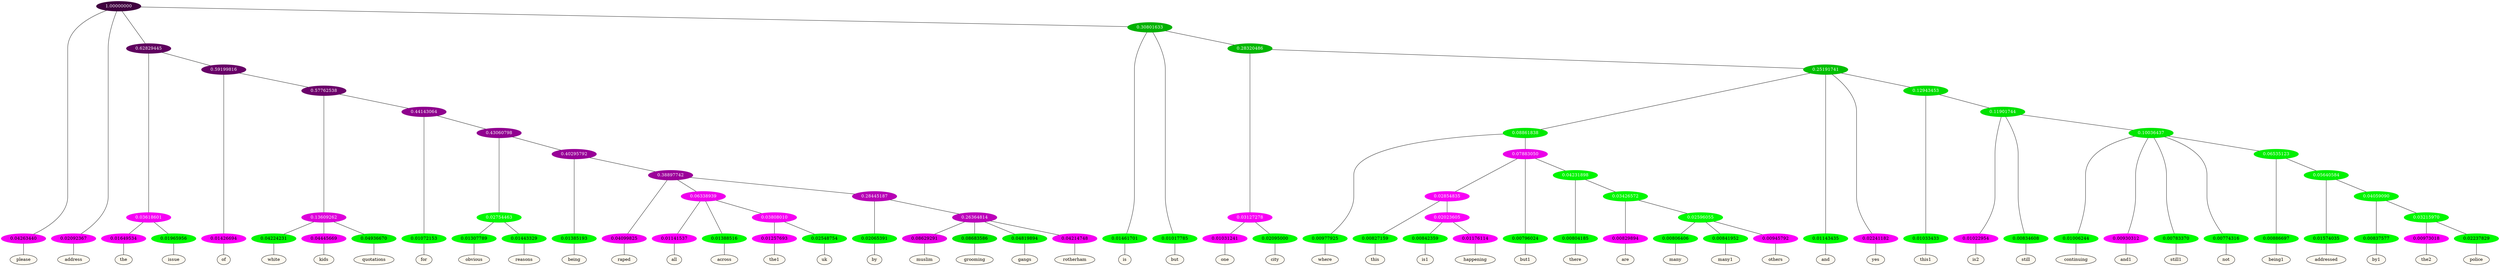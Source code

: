 graph {
	node [format=png height=0.15 nodesep=0.001 ordering=out overlap=prism overlap_scaling=0.01 ranksep=0.001 ratio=0.2 style=filled width=0.15]
	{
		rank=same
		a_w_1 [label=please color=black fillcolor=floralwhite style="filled,solid"]
		a_w_2 [label=address color=black fillcolor=floralwhite style="filled,solid"]
		a_w_10 [label=the color=black fillcolor=floralwhite style="filled,solid"]
		a_w_11 [label=issue color=black fillcolor=floralwhite style="filled,solid"]
		a_w_12 [label=of color=black fillcolor=floralwhite style="filled,solid"]
		a_w_24 [label=white color=black fillcolor=floralwhite style="filled,solid"]
		a_w_25 [label=kids color=black fillcolor=floralwhite style="filled,solid"]
		a_w_26 [label=quotations color=black fillcolor=floralwhite style="filled,solid"]
		a_w_27 [label=for color=black fillcolor=floralwhite style="filled,solid"]
		a_w_41 [label=obvious color=black fillcolor=floralwhite style="filled,solid"]
		a_w_42 [label=reasons color=black fillcolor=floralwhite style="filled,solid"]
		a_w_43 [label=being color=black fillcolor=floralwhite style="filled,solid"]
		a_w_54 [label=raped color=black fillcolor=floralwhite style="filled,solid"]
		a_w_63 [label=all color=black fillcolor=floralwhite style="filled,solid"]
		a_w_64 [label=across color=black fillcolor=floralwhite style="filled,solid"]
		a_w_73 [label=the1 color=black fillcolor=floralwhite style="filled,solid"]
		a_w_74 [label=uk color=black fillcolor=floralwhite style="filled,solid"]
		a_w_66 [label=by color=black fillcolor=floralwhite style="filled,solid"]
		a_w_75 [label=muslim color=black fillcolor=floralwhite style="filled,solid"]
		a_w_76 [label=grooming color=black fillcolor=floralwhite style="filled,solid"]
		a_w_77 [label=gangs color=black fillcolor=floralwhite style="filled,solid"]
		a_w_78 [label=rotherham color=black fillcolor=floralwhite style="filled,solid"]
		a_w_7 [label=is color=black fillcolor=floralwhite style="filled,solid"]
		a_w_8 [label=but color=black fillcolor=floralwhite style="filled,solid"]
		a_w_18 [label=one color=black fillcolor=floralwhite style="filled,solid"]
		a_w_19 [label=city color=black fillcolor=floralwhite style="filled,solid"]
		a_w_29 [label=where color=black fillcolor=floralwhite style="filled,solid"]
		a_w_45 [label=this color=black fillcolor=floralwhite style="filled,solid"]
		a_w_57 [label=is1 color=black fillcolor=floralwhite style="filled,solid"]
		a_w_58 [label=happening color=black fillcolor=floralwhite style="filled,solid"]
		a_w_36 [label=but1 color=black fillcolor=floralwhite style="filled,solid"]
		a_w_47 [label=there color=black fillcolor=floralwhite style="filled,solid"]
		a_w_59 [label=are color=black fillcolor=floralwhite style="filled,solid"]
		a_w_68 [label=many color=black fillcolor=floralwhite style="filled,solid"]
		a_w_69 [label=many1 color=black fillcolor=floralwhite style="filled,solid"]
		a_w_70 [label=others color=black fillcolor=floralwhite style="filled,solid"]
		a_w_21 [label=and color=black fillcolor=floralwhite style="filled,solid"]
		a_w_22 [label=yes color=black fillcolor=floralwhite style="filled,solid"]
		a_w_31 [label=this1 color=black fillcolor=floralwhite style="filled,solid"]
		a_w_38 [label=is2 color=black fillcolor=floralwhite style="filled,solid"]
		a_w_39 [label=still color=black fillcolor=floralwhite style="filled,solid"]
		a_w_49 [label=continuing color=black fillcolor=floralwhite style="filled,solid"]
		a_w_50 [label=and1 color=black fillcolor=floralwhite style="filled,solid"]
		a_w_51 [label=still1 color=black fillcolor=floralwhite style="filled,solid"]
		a_w_52 [label=not color=black fillcolor=floralwhite style="filled,solid"]
		a_w_61 [label=being1 color=black fillcolor=floralwhite style="filled,solid"]
		a_w_71 [label=addressed color=black fillcolor=floralwhite style="filled,solid"]
		a_w_79 [label=by1 color=black fillcolor=floralwhite style="filled,solid"]
		a_w_81 [label=the2 color=black fillcolor=floralwhite style="filled,solid"]
		a_w_82 [label=police color=black fillcolor=floralwhite style="filled,solid"]
	}
	a_n_1 -- a_w_1
	a_n_2 -- a_w_2
	a_n_10 -- a_w_10
	a_n_11 -- a_w_11
	a_n_12 -- a_w_12
	a_n_24 -- a_w_24
	a_n_25 -- a_w_25
	a_n_26 -- a_w_26
	a_n_27 -- a_w_27
	a_n_41 -- a_w_41
	a_n_42 -- a_w_42
	a_n_43 -- a_w_43
	a_n_54 -- a_w_54
	a_n_63 -- a_w_63
	a_n_64 -- a_w_64
	a_n_73 -- a_w_73
	a_n_74 -- a_w_74
	a_n_66 -- a_w_66
	a_n_75 -- a_w_75
	a_n_76 -- a_w_76
	a_n_77 -- a_w_77
	a_n_78 -- a_w_78
	a_n_7 -- a_w_7
	a_n_8 -- a_w_8
	a_n_18 -- a_w_18
	a_n_19 -- a_w_19
	a_n_29 -- a_w_29
	a_n_45 -- a_w_45
	a_n_57 -- a_w_57
	a_n_58 -- a_w_58
	a_n_36 -- a_w_36
	a_n_47 -- a_w_47
	a_n_59 -- a_w_59
	a_n_68 -- a_w_68
	a_n_69 -- a_w_69
	a_n_70 -- a_w_70
	a_n_21 -- a_w_21
	a_n_22 -- a_w_22
	a_n_31 -- a_w_31
	a_n_38 -- a_w_38
	a_n_39 -- a_w_39
	a_n_49 -- a_w_49
	a_n_50 -- a_w_50
	a_n_51 -- a_w_51
	a_n_52 -- a_w_52
	a_n_61 -- a_w_61
	a_n_71 -- a_w_71
	a_n_79 -- a_w_79
	a_n_81 -- a_w_81
	a_n_82 -- a_w_82
	{
		rank=same
		a_n_1 [label=0.04263440 color="0.835 1.000 0.957" fontcolor=black]
		a_n_2 [label=0.02092367 color="0.835 1.000 0.979" fontcolor=black]
		a_n_10 [label=0.01649534 color="0.835 1.000 0.984" fontcolor=black]
		a_n_11 [label=0.01965956 color="0.334 1.000 0.980" fontcolor=black]
		a_n_12 [label=0.01426694 color="0.835 1.000 0.986" fontcolor=black]
		a_n_24 [label=0.04224231 color="0.334 1.000 0.958" fontcolor=black]
		a_n_25 [label=0.04445669 color="0.835 1.000 0.956" fontcolor=black]
		a_n_26 [label=0.04936670 color="0.334 1.000 0.951" fontcolor=black]
		a_n_27 [label=0.01072153 color="0.334 1.000 0.989" fontcolor=black]
		a_n_41 [label=0.01307789 color="0.334 1.000 0.987" fontcolor=black]
		a_n_42 [label=0.01443329 color="0.334 1.000 0.986" fontcolor=black]
		a_n_43 [label=0.01385193 color="0.334 1.000 0.986" fontcolor=black]
		a_n_54 [label=0.04099825 color="0.835 1.000 0.959" fontcolor=black]
		a_n_63 [label=0.01141537 color="0.835 1.000 0.989" fontcolor=black]
		a_n_64 [label=0.01388516 color="0.334 1.000 0.986" fontcolor=black]
		a_n_73 [label=0.01257693 color="0.835 1.000 0.987" fontcolor=black]
		a_n_74 [label=0.02548754 color="0.334 1.000 0.975" fontcolor=black]
		a_n_66 [label=0.02065391 color="0.334 1.000 0.979" fontcolor=black]
		a_n_75 [label=0.08629291 color="0.835 1.000 0.914" fontcolor=black]
		a_n_76 [label=0.08683586 color="0.334 1.000 0.913" fontcolor=black]
		a_n_77 [label=0.04819894 color="0.334 1.000 0.952" fontcolor=black]
		a_n_78 [label=0.04214748 color="0.835 1.000 0.958" fontcolor=black]
		a_n_7 [label=0.01461701 color="0.334 1.000 0.985" fontcolor=black]
		a_n_8 [label=0.01017785 color="0.334 1.000 0.990" fontcolor=black]
		a_n_18 [label=0.01031241 color="0.835 1.000 0.990" fontcolor=black]
		a_n_19 [label=0.02095000 color="0.334 1.000 0.979" fontcolor=black]
		a_n_29 [label=0.00977925 color="0.334 1.000 0.990" fontcolor=black]
		a_n_45 [label=0.00827159 color="0.334 1.000 0.992" fontcolor=black]
		a_n_57 [label=0.00842359 color="0.334 1.000 0.992" fontcolor=black]
		a_n_58 [label=0.01176114 color="0.835 1.000 0.988" fontcolor=black]
		a_n_36 [label=0.00796024 color="0.334 1.000 0.992" fontcolor=black]
		a_n_47 [label=0.00804185 color="0.334 1.000 0.992" fontcolor=black]
		a_n_59 [label=0.00829894 color="0.835 1.000 0.992" fontcolor=black]
		a_n_68 [label=0.00806406 color="0.334 1.000 0.992" fontcolor=black]
		a_n_69 [label=0.00841952 color="0.334 1.000 0.992" fontcolor=black]
		a_n_70 [label=0.00945792 color="0.835 1.000 0.991" fontcolor=black]
		a_n_21 [label=0.01143435 color="0.334 1.000 0.989" fontcolor=black]
		a_n_22 [label=0.02241182 color="0.835 1.000 0.978" fontcolor=black]
		a_n_31 [label=0.01033433 color="0.334 1.000 0.990" fontcolor=black]
		a_n_38 [label=0.01022954 color="0.835 1.000 0.990" fontcolor=black]
		a_n_39 [label=0.00834608 color="0.334 1.000 0.992" fontcolor=black]
		a_n_49 [label=0.01006244 color="0.334 1.000 0.990" fontcolor=black]
		a_n_50 [label=0.00930312 color="0.835 1.000 0.991" fontcolor=black]
		a_n_51 [label=0.00783370 color="0.334 1.000 0.992" fontcolor=black]
		a_n_52 [label=0.00774316 color="0.334 1.000 0.992" fontcolor=black]
		a_n_61 [label=0.00886697 color="0.334 1.000 0.991" fontcolor=black]
		a_n_71 [label=0.01574035 color="0.334 1.000 0.984" fontcolor=black]
		a_n_79 [label=0.00837577 color="0.334 1.000 0.992" fontcolor=black]
		a_n_81 [label=0.00973018 color="0.835 1.000 0.990" fontcolor=black]
		a_n_82 [label=0.02237829 color="0.334 1.000 0.978" fontcolor=black]
	}
	a_n_0 [label=1.00000000 color="0.835 1.000 0.250" fontcolor=grey99]
	a_n_0 -- a_n_1
	a_n_0 -- a_n_2
	a_n_3 [label=0.62829445 color="0.835 1.000 0.372" fontcolor=grey99]
	a_n_0 -- a_n_3
	a_n_4 [label=0.30801633 color="0.334 1.000 0.692" fontcolor=grey99]
	a_n_0 -- a_n_4
	a_n_5 [label=0.03618601 color="0.835 1.000 0.964" fontcolor=grey99]
	a_n_3 -- a_n_5
	a_n_6 [label=0.59199816 color="0.835 1.000 0.408" fontcolor=grey99]
	a_n_3 -- a_n_6
	a_n_4 -- a_n_7
	a_n_4 -- a_n_8
	a_n_9 [label=0.28320486 color="0.334 1.000 0.717" fontcolor=grey99]
	a_n_4 -- a_n_9
	a_n_5 -- a_n_10
	a_n_5 -- a_n_11
	a_n_6 -- a_n_12
	a_n_13 [label=0.57762538 color="0.835 1.000 0.422" fontcolor=grey99]
	a_n_6 -- a_n_13
	a_n_14 [label=0.03127278 color="0.835 1.000 0.969" fontcolor=grey99]
	a_n_9 -- a_n_14
	a_n_15 [label=0.25191741 color="0.334 1.000 0.748" fontcolor=grey99]
	a_n_9 -- a_n_15
	a_n_16 [label=0.13609262 color="0.835 1.000 0.864" fontcolor=grey99]
	a_n_13 -- a_n_16
	a_n_17 [label=0.44143064 color="0.835 1.000 0.559" fontcolor=grey99]
	a_n_13 -- a_n_17
	a_n_14 -- a_n_18
	a_n_14 -- a_n_19
	a_n_20 [label=0.08861838 color="0.334 1.000 0.911" fontcolor=grey99]
	a_n_15 -- a_n_20
	a_n_15 -- a_n_21
	a_n_15 -- a_n_22
	a_n_23 [label=0.12943453 color="0.334 1.000 0.871" fontcolor=grey99]
	a_n_15 -- a_n_23
	a_n_16 -- a_n_24
	a_n_16 -- a_n_25
	a_n_16 -- a_n_26
	a_n_17 -- a_n_27
	a_n_28 [label=0.43060798 color="0.835 1.000 0.569" fontcolor=grey99]
	a_n_17 -- a_n_28
	a_n_20 -- a_n_29
	a_n_30 [label=0.07883050 color="0.835 1.000 0.921" fontcolor=grey99]
	a_n_20 -- a_n_30
	a_n_23 -- a_n_31
	a_n_32 [label=0.11901744 color="0.334 1.000 0.881" fontcolor=grey99]
	a_n_23 -- a_n_32
	a_n_33 [label=0.02754463 color="0.334 1.000 0.972" fontcolor=grey99]
	a_n_28 -- a_n_33
	a_n_34 [label=0.40295792 color="0.835 1.000 0.597" fontcolor=grey99]
	a_n_28 -- a_n_34
	a_n_35 [label=0.02854835 color="0.835 1.000 0.971" fontcolor=grey99]
	a_n_30 -- a_n_35
	a_n_30 -- a_n_36
	a_n_37 [label=0.04231898 color="0.334 1.000 0.958" fontcolor=grey99]
	a_n_30 -- a_n_37
	a_n_32 -- a_n_38
	a_n_32 -- a_n_39
	a_n_40 [label=0.10036437 color="0.334 1.000 0.900" fontcolor=grey99]
	a_n_32 -- a_n_40
	a_n_33 -- a_n_41
	a_n_33 -- a_n_42
	a_n_34 -- a_n_43
	a_n_44 [label=0.38897742 color="0.835 1.000 0.611" fontcolor=grey99]
	a_n_34 -- a_n_44
	a_n_35 -- a_n_45
	a_n_46 [label=0.02023605 color="0.835 1.000 0.980" fontcolor=grey99]
	a_n_35 -- a_n_46
	a_n_37 -- a_n_47
	a_n_48 [label=0.03426572 color="0.334 1.000 0.966" fontcolor=grey99]
	a_n_37 -- a_n_48
	a_n_40 -- a_n_49
	a_n_40 -- a_n_50
	a_n_40 -- a_n_51
	a_n_40 -- a_n_52
	a_n_53 [label=0.06535123 color="0.334 1.000 0.935" fontcolor=grey99]
	a_n_40 -- a_n_53
	a_n_44 -- a_n_54
	a_n_55 [label=0.06338939 color="0.835 1.000 0.937" fontcolor=grey99]
	a_n_44 -- a_n_55
	a_n_56 [label=0.28445187 color="0.835 1.000 0.716" fontcolor=grey99]
	a_n_44 -- a_n_56
	a_n_46 -- a_n_57
	a_n_46 -- a_n_58
	a_n_48 -- a_n_59
	a_n_60 [label=0.02596055 color="0.334 1.000 0.974" fontcolor=grey99]
	a_n_48 -- a_n_60
	a_n_53 -- a_n_61
	a_n_62 [label=0.05640584 color="0.334 1.000 0.944" fontcolor=grey99]
	a_n_53 -- a_n_62
	a_n_55 -- a_n_63
	a_n_55 -- a_n_64
	a_n_65 [label=0.03808010 color="0.835 1.000 0.962" fontcolor=grey99]
	a_n_55 -- a_n_65
	a_n_56 -- a_n_66
	a_n_67 [label=0.26364814 color="0.835 1.000 0.736" fontcolor=grey99]
	a_n_56 -- a_n_67
	a_n_60 -- a_n_68
	a_n_60 -- a_n_69
	a_n_60 -- a_n_70
	a_n_62 -- a_n_71
	a_n_72 [label=0.04059090 color="0.334 1.000 0.959" fontcolor=grey99]
	a_n_62 -- a_n_72
	a_n_65 -- a_n_73
	a_n_65 -- a_n_74
	a_n_67 -- a_n_75
	a_n_67 -- a_n_76
	a_n_67 -- a_n_77
	a_n_67 -- a_n_78
	a_n_72 -- a_n_79
	a_n_80 [label=0.03215970 color="0.334 1.000 0.968" fontcolor=grey99]
	a_n_72 -- a_n_80
	a_n_80 -- a_n_81
	a_n_80 -- a_n_82
}

